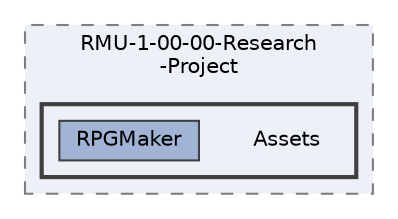 digraph "C:/Users/むずでょ/Documents/Unity Projects/RMU-1-00-00-Research-Project/Assets"
{
 // LATEX_PDF_SIZE
  bgcolor="transparent";
  edge [fontname=Helvetica,fontsize=10,labelfontname=Helvetica,labelfontsize=10];
  node [fontname=Helvetica,fontsize=10,shape=box,height=0.2,width=0.4];
  compound=true
  subgraph clusterdir_90b45f4eadd15fbcbfa0ca3d454a4dce {
    graph [ bgcolor="#edf0f7", pencolor="grey50", label="RMU-1-00-00-Research\l-Project", fontname=Helvetica,fontsize=10 style="filled,dashed", URL="dir_90b45f4eadd15fbcbfa0ca3d454a4dce.html",tooltip=""]
  subgraph clusterdir_d55861063d8fa8dc7acb9dc2006f6584 {
    graph [ bgcolor="#edf0f7", pencolor="grey25", label="", fontname=Helvetica,fontsize=10 style="filled,bold", URL="dir_d55861063d8fa8dc7acb9dc2006f6584.html",tooltip=""]
    dir_d55861063d8fa8dc7acb9dc2006f6584 [shape=plaintext, label="Assets"];
  dir_8c91674836d4d522ec5b2a1e8cbfa398 [label="RPGMaker", fillcolor="#a2b4d6", color="grey25", style="filled", URL="dir_8c91674836d4d522ec5b2a1e8cbfa398.html",tooltip=""];
  }
  }
}
